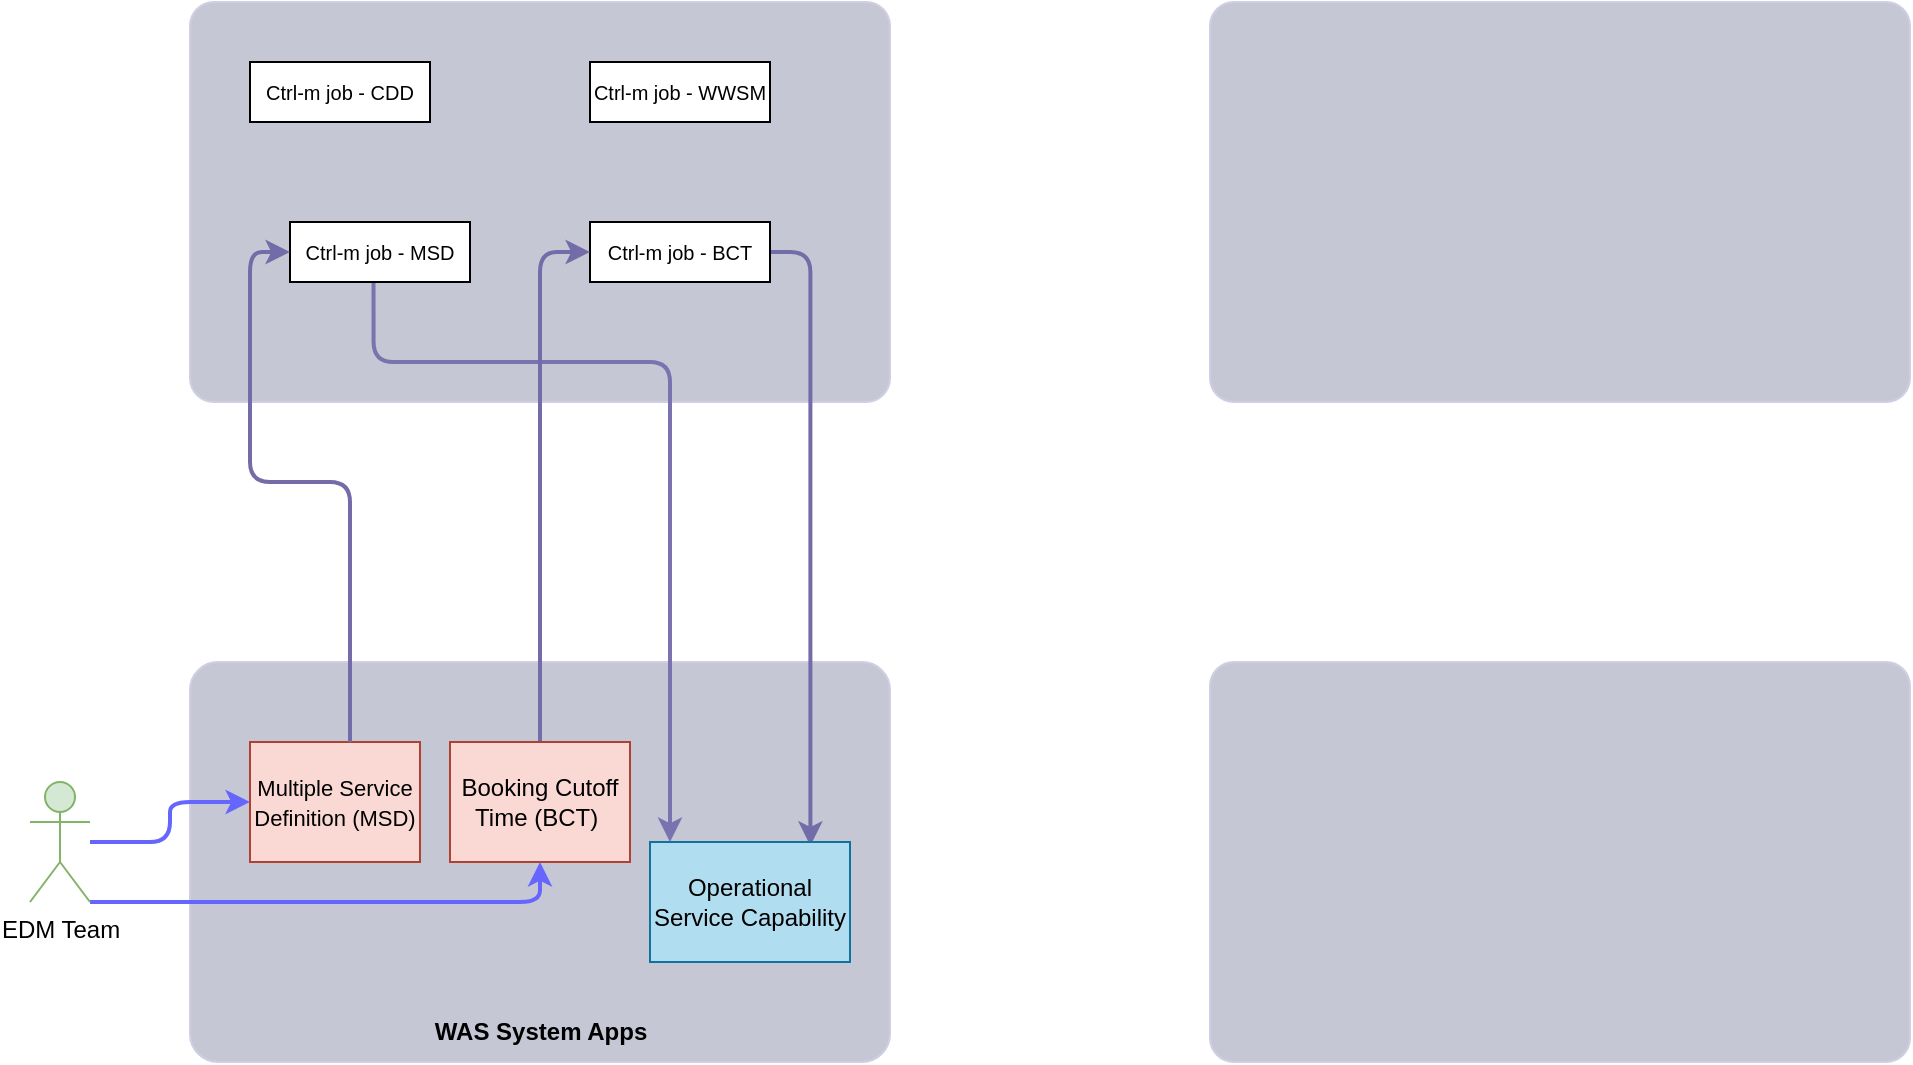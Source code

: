 <mxfile version="21.3.7" type="github">
  <diagram name="Page-1" id="8ngTOurLQr-HlDjsHh3x">
    <mxGraphModel dx="1298" dy="1698" grid="1" gridSize="10" guides="1" tooltips="1" connect="1" arrows="1" fold="1" page="1" pageScale="1" pageWidth="1100" pageHeight="850" math="0" shadow="0">
      <root>
        <mxCell id="0" />
        <mxCell id="1" parent="0" />
        <mxCell id="jGGKa2ZzWb8gB2acPjcM-6" value="" style="rounded=1;whiteSpace=wrap;html=1;labelBackgroundColor=none;fillColor=#C5C8D4;strokeColor=#D0CEE2;fontColor=#1A1A1A;arcSize=6;" parent="1" vertex="1">
          <mxGeometry x="140" y="-710" width="350" height="200" as="geometry" />
        </mxCell>
        <mxCell id="jGGKa2ZzWb8gB2acPjcM-9" value="" style="rounded=1;whiteSpace=wrap;html=1;labelBackgroundColor=none;fillColor=#C5C8D4;strokeColor=#D0CEE2;fontColor=#1A1A1A;arcSize=6;" parent="1" vertex="1">
          <mxGeometry x="650" y="-710" width="350" height="200" as="geometry" />
        </mxCell>
        <mxCell id="jGGKa2ZzWb8gB2acPjcM-10" value="" style="rounded=1;whiteSpace=wrap;html=1;labelBackgroundColor=none;fillColor=#C5C8D4;strokeColor=#D0CEE2;fontColor=#1A1A1A;arcSize=7;" parent="1" vertex="1">
          <mxGeometry x="140" y="-380" width="350" height="200" as="geometry" />
        </mxCell>
        <mxCell id="jGGKa2ZzWb8gB2acPjcM-11" value="" style="rounded=1;whiteSpace=wrap;html=1;labelBackgroundColor=none;fillColor=#C5C8D4;strokeColor=#D0CEE2;fontColor=#1A1A1A;arcSize=6;" parent="1" vertex="1">
          <mxGeometry x="650" y="-380" width="350" height="200" as="geometry" />
        </mxCell>
        <mxCell id="jGGKa2ZzWb8gB2acPjcM-24" value="&lt;font style=&quot;font-size: 10px;&quot;&gt;Ctrl-m job - CDD&lt;/font&gt;" style="rounded=0;whiteSpace=wrap;html=1;" parent="1" vertex="1">
          <mxGeometry x="170" y="-680" width="90" height="30" as="geometry" />
        </mxCell>
        <mxCell id="jGGKa2ZzWb8gB2acPjcM-25" value="&lt;font style=&quot;font-size: 10px;&quot;&gt;Ctrl-m job - WWSM&lt;br&gt;&lt;/font&gt;" style="rounded=0;whiteSpace=wrap;html=1;" parent="1" vertex="1">
          <mxGeometry x="340" y="-680" width="90" height="30" as="geometry" />
        </mxCell>
        <mxCell id="jGGKa2ZzWb8gB2acPjcM-35" style="edgeStyle=orthogonalEdgeStyle;rounded=1;orthogonalLoop=1;jettySize=auto;html=1;entryX=0.802;entryY=0.031;entryDx=0;entryDy=0;entryPerimeter=0;strokeColor=#736CA8;fontColor=#1A1A1A;jumpStyle=arc;strokeWidth=2;exitX=1;exitY=0.5;exitDx=0;exitDy=0;" parent="1" source="jGGKa2ZzWb8gB2acPjcM-26" target="jGGKa2ZzWb8gB2acPjcM-36" edge="1">
          <mxGeometry relative="1" as="geometry" />
        </mxCell>
        <mxCell id="jGGKa2ZzWb8gB2acPjcM-26" value="&lt;font style=&quot;font-size: 10px;&quot;&gt;Ctrl-m job - BCT&lt;/font&gt;" style="rounded=0;whiteSpace=wrap;html=1;" parent="1" vertex="1">
          <mxGeometry x="340" y="-600" width="90" height="30" as="geometry" />
        </mxCell>
        <mxCell id="LQU1aDDO8fh2zxj8B42R-3" style="edgeStyle=orthogonalEdgeStyle;rounded=1;orthogonalLoop=1;jettySize=auto;html=1;strokeColor=#7a73b0;exitX=0.464;exitY=0.965;exitDx=0;exitDy=0;exitPerimeter=0;strokeWidth=2;targetPerimeterSpacing=0;jumpSize=6;" edge="1" parent="1" source="jGGKa2ZzWb8gB2acPjcM-27" target="jGGKa2ZzWb8gB2acPjcM-36">
          <mxGeometry relative="1" as="geometry">
            <Array as="points">
              <mxPoint x="232" y="-530" />
              <mxPoint x="380" y="-530" />
            </Array>
          </mxGeometry>
        </mxCell>
        <mxCell id="jGGKa2ZzWb8gB2acPjcM-27" value="&lt;font style=&quot;font-size: 10px;&quot;&gt;Ctrl-m job - MSD&lt;/font&gt;" style="rounded=0;whiteSpace=wrap;html=1;" parent="1" vertex="1">
          <mxGeometry x="190" y="-600" width="90" height="30" as="geometry" />
        </mxCell>
        <mxCell id="jGGKa2ZzWb8gB2acPjcM-28" value="&lt;font style=&quot;font-size: 11px;&quot;&gt;Multiple Service Definition&amp;nbsp;(MSD)&lt;/font&gt;" style="rounded=0;whiteSpace=wrap;html=1;strokeColor=#ae4132;fillColor=#fad9d5;" parent="1" vertex="1">
          <mxGeometry x="170" y="-340" width="85" height="60" as="geometry" />
        </mxCell>
        <mxCell id="jGGKa2ZzWb8gB2acPjcM-30" style="edgeStyle=orthogonalEdgeStyle;rounded=1;orthogonalLoop=1;jettySize=auto;html=1;strokeColor=#736CA8;fontColor=#1A1A1A;entryX=0;entryY=0.5;entryDx=0;entryDy=0;strokeWidth=2;" parent="1" source="jGGKa2ZzWb8gB2acPjcM-29" target="jGGKa2ZzWb8gB2acPjcM-26" edge="1">
          <mxGeometry relative="1" as="geometry">
            <mxPoint x="390" y="-570" as="targetPoint" />
            <Array as="points">
              <mxPoint x="315" y="-585" />
            </Array>
          </mxGeometry>
        </mxCell>
        <mxCell id="jGGKa2ZzWb8gB2acPjcM-29" value="Booking Cutoff Time (BCT)&amp;nbsp;" style="rounded=0;whiteSpace=wrap;html=1;strokeColor=#ae4132;fillColor=#fad9d5;" parent="1" vertex="1">
          <mxGeometry x="270" y="-340" width="90" height="60" as="geometry" />
        </mxCell>
        <mxCell id="jGGKa2ZzWb8gB2acPjcM-36" value="Operational Service Capability" style="rounded=0;whiteSpace=wrap;html=1;strokeColor=#10739e;fillColor=#b1ddf0;" parent="1" vertex="1">
          <mxGeometry x="370" y="-290" width="100" height="60" as="geometry" />
        </mxCell>
        <mxCell id="LQU1aDDO8fh2zxj8B42R-2" style="edgeStyle=orthogonalEdgeStyle;rounded=1;orthogonalLoop=1;jettySize=auto;html=1;strokeColor=#736CA8;fontColor=#1A1A1A;entryX=0;entryY=0.5;entryDx=0;entryDy=0;strokeWidth=2;" edge="1" parent="1" target="jGGKa2ZzWb8gB2acPjcM-27">
          <mxGeometry relative="1" as="geometry">
            <mxPoint x="247.5" y="-590" as="targetPoint" />
            <Array as="points">
              <mxPoint x="220" y="-340" />
              <mxPoint x="220" y="-470" />
              <mxPoint x="170" y="-470" />
              <mxPoint x="170" y="-585" />
            </Array>
            <mxPoint x="220" y="-340" as="sourcePoint" />
          </mxGeometry>
        </mxCell>
        <mxCell id="LQU1aDDO8fh2zxj8B42R-4" value="&lt;b&gt;WAS System Apps&lt;/b&gt;" style="text;html=1;align=center;verticalAlign=middle;resizable=0;points=[];autosize=1;strokeColor=none;fillColor=none;strokeWidth=2;" vertex="1" parent="1">
          <mxGeometry x="250" y="-210" width="130" height="30" as="geometry" />
        </mxCell>
        <mxCell id="LQU1aDDO8fh2zxj8B42R-8" style="edgeStyle=orthogonalEdgeStyle;rounded=1;orthogonalLoop=1;jettySize=auto;html=1;strokeWidth=2;strokeColor=#6666FF;" edge="1" parent="1" source="LQU1aDDO8fh2zxj8B42R-7" target="jGGKa2ZzWb8gB2acPjcM-28">
          <mxGeometry relative="1" as="geometry" />
        </mxCell>
        <mxCell id="LQU1aDDO8fh2zxj8B42R-9" style="edgeStyle=orthogonalEdgeStyle;rounded=1;orthogonalLoop=1;jettySize=auto;html=1;exitX=1;exitY=1;exitDx=0;exitDy=0;exitPerimeter=0;entryX=0.5;entryY=1;entryDx=0;entryDy=0;strokeWidth=2;strokeColor=#6666FF;" edge="1" parent="1" source="LQU1aDDO8fh2zxj8B42R-7" target="jGGKa2ZzWb8gB2acPjcM-29">
          <mxGeometry relative="1" as="geometry">
            <Array as="points">
              <mxPoint x="315" y="-260" />
            </Array>
          </mxGeometry>
        </mxCell>
        <mxCell id="LQU1aDDO8fh2zxj8B42R-7" value="EDM Team" style="shape=umlActor;verticalLabelPosition=bottom;verticalAlign=top;html=1;outlineConnect=0;fillColor=#d5e8d4;strokeColor=#82b366;" vertex="1" parent="1">
          <mxGeometry x="60" y="-320" width="30" height="60" as="geometry" />
        </mxCell>
      </root>
    </mxGraphModel>
  </diagram>
</mxfile>
